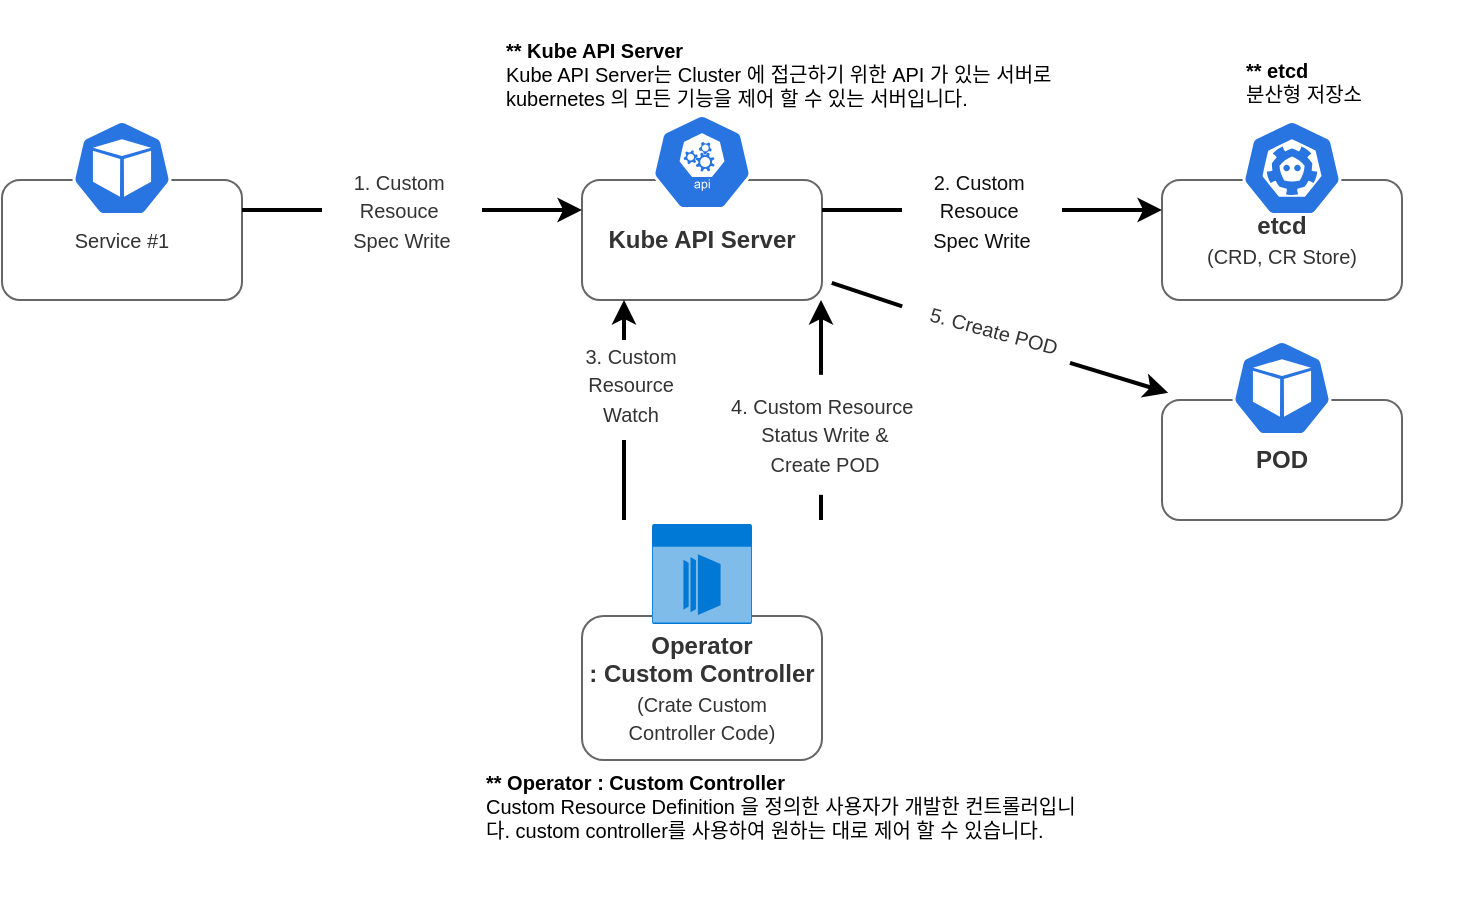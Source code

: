 <mxfile>
    <diagram id="tz4l9BjAoEfKqlFX_y91" name="Page-1">
        <mxGraphModel dx="1108" dy="668" grid="1" gridSize="10" guides="1" tooltips="1" connect="1" arrows="1" fold="1" page="1" pageScale="1" pageWidth="2339" pageHeight="3300" background="#ffffff" math="0" shadow="0">
            <root>
                <mxCell id="0"/>
                <mxCell id="1" parent="0"/>
                <mxCell id="66" value="" style="group" parent="1" vertex="1" connectable="0">
                    <mxGeometry x="90" y="790" width="120" height="90" as="geometry"/>
                </mxCell>
                <mxCell id="59" value="&lt;font style=&quot;font-size: 10px&quot;&gt;Service #1&lt;/font&gt;" style="rounded=1;whiteSpace=wrap;html=1;fontFamily=Helvetica;fontSize=12;fontColor=#333333;startSize=23;strokeColor=#666666;fillColor=#FFFFFF;" parent="66" vertex="1">
                    <mxGeometry y="30" width="120" height="60" as="geometry"/>
                </mxCell>
                <mxCell id="60" value="" style="sketch=0;html=1;dashed=0;whitespace=wrap;fillColor=#2875E2;strokeColor=#ffffff;points=[[0.005,0.63,0],[0.1,0.2,0],[0.9,0.2,0],[0.5,0,0],[0.995,0.63,0],[0.72,0.99,0],[0.5,1,0],[0.28,0.99,0]];shape=mxgraph.kubernetes.icon;prIcon=pod;rounded=0;fontFamily=Helvetica;fontSize=12;fontColor=#333333;startSize=23;" parent="66" vertex="1">
                    <mxGeometry x="35" width="50" height="48" as="geometry"/>
                </mxCell>
                <mxCell id="67" value="" style="group" parent="1" vertex="1" connectable="0">
                    <mxGeometry x="380" y="787" width="120" height="93" as="geometry"/>
                </mxCell>
                <mxCell id="16" value="&lt;b&gt;Kube API Server&lt;/b&gt;" style="rounded=1;whiteSpace=wrap;html=1;fontFamily=Helvetica;fontSize=12;fontColor=#333333;startSize=23;strokeColor=#666666;fillColor=#FFFFFF;" parent="67" vertex="1">
                    <mxGeometry y="33" width="120" height="60" as="geometry"/>
                </mxCell>
                <mxCell id="23" value="" style="sketch=0;html=1;dashed=0;whitespace=wrap;fillColor=#2875E2;strokeColor=#ffffff;points=[[0.005,0.63,0],[0.1,0.2,0],[0.9,0.2,0],[0.5,0,0],[0.995,0.63,0],[0.72,0.99,0],[0.5,1,0],[0.28,0.99,0]];shape=mxgraph.kubernetes.icon;prIcon=api;rounded=0;fontFamily=Helvetica;fontSize=12;fontColor=#333333;startSize=23;" parent="67" vertex="1">
                    <mxGeometry x="35" width="50" height="48" as="geometry"/>
                </mxCell>
                <mxCell id="68" value="" style="group" parent="1" vertex="1" connectable="0">
                    <mxGeometry x="670" y="790" width="150" height="90" as="geometry"/>
                </mxCell>
                <mxCell id="29" value="&lt;b&gt;etcd&lt;/b&gt;&lt;br&gt;&lt;font style=&quot;font-size: 10px&quot;&gt;(CRD, CR Store)&lt;/font&gt;" style="rounded=1;whiteSpace=wrap;html=1;fontFamily=Helvetica;fontSize=12;fontColor=#333333;startSize=23;strokeColor=#666666;fillColor=#FFFFFF;" parent="68" vertex="1">
                    <mxGeometry y="30" width="120" height="60" as="geometry"/>
                </mxCell>
                <mxCell id="32" value="" style="sketch=0;html=1;dashed=0;whitespace=wrap;fillColor=#2875E2;strokeColor=#ffffff;points=[[0.005,0.63,0],[0.1,0.2,0],[0.9,0.2,0],[0.5,0,0],[0.995,0.63,0],[0.72,0.99,0],[0.5,1,0],[0.28,0.99,0]];shape=mxgraph.kubernetes.icon;prIcon=etcd;rounded=0;fontFamily=Helvetica;fontSize=12;fontColor=#333333;startSize=23;" parent="68" vertex="1">
                    <mxGeometry x="40" width="50" height="48" as="geometry"/>
                </mxCell>
                <mxCell id="69" value="" style="group" parent="1" vertex="1" connectable="0">
                    <mxGeometry x="380" y="990" width="120" height="120" as="geometry"/>
                </mxCell>
                <mxCell id="37" value="&lt;b&gt;Operator&lt;br&gt;: Custom Controller&lt;br&gt;&lt;/b&gt;&lt;span style=&quot;font-size: 10px&quot;&gt;(Crate Custom &lt;br&gt;Controller Code)&lt;/span&gt;&lt;b&gt;&lt;br&gt;&lt;/b&gt;" style="rounded=1;whiteSpace=wrap;html=1;fontFamily=Helvetica;fontSize=12;fontColor=#333333;startSize=23;strokeColor=#666666;fillColor=#FFFFFF;" parent="69" vertex="1">
                    <mxGeometry y="48" width="120" height="72" as="geometry"/>
                </mxCell>
                <mxCell id="70" value="" style="group" parent="1" vertex="1" connectable="0">
                    <mxGeometry x="670" y="900" width="120" height="90" as="geometry"/>
                </mxCell>
                <mxCell id="61" value="&lt;b&gt;POD&lt;/b&gt;" style="rounded=1;whiteSpace=wrap;html=1;fontFamily=Helvetica;fontSize=12;fontColor=#333333;startSize=23;strokeColor=#666666;fillColor=#FFFFFF;" parent="70" vertex="1">
                    <mxGeometry y="30" width="120" height="60" as="geometry"/>
                </mxCell>
                <mxCell id="62" value="" style="sketch=0;html=1;dashed=0;whitespace=wrap;fillColor=#2875E2;strokeColor=#ffffff;points=[[0.005,0.63,0],[0.1,0.2,0],[0.9,0.2,0],[0.5,0,0],[0.995,0.63,0],[0.72,0.99,0],[0.5,1,0],[0.28,0.99,0]];shape=mxgraph.kubernetes.icon;prIcon=pod;rounded=0;fontFamily=Helvetica;fontSize=12;fontColor=#333333;startSize=23;" parent="70" vertex="1">
                    <mxGeometry x="35" width="50" height="48" as="geometry"/>
                </mxCell>
                <mxCell id="71" value="" style="group" parent="1" vertex="1" connectable="0">
                    <mxGeometry x="210" y="810" width="170" height="50" as="geometry"/>
                </mxCell>
                <mxCell id="19" value="&lt;font style=&quot;font-size: 10px&quot;&gt;1. Custom&amp;nbsp;&lt;br&gt;Resouce&amp;nbsp;&lt;br&gt;Spec Write&lt;/font&gt;" style="text;html=1;strokeColor=none;fillColor=#FFFFFF;align=center;verticalAlign=middle;whiteSpace=wrap;rounded=0;fontFamily=Helvetica;fontSize=12;fontColor=#333333;startSize=23;" parent="71" vertex="1">
                    <mxGeometry x="40" width="80" height="50" as="geometry"/>
                </mxCell>
                <mxCell id="21" value="" style="endArrow=none;html=1;rounded=1;fontFamily=Helvetica;fontSize=12;fontColor=#333333;startSize=23;strokeColor=#000000;strokeWidth=2;entryX=0;entryY=0.5;entryDx=0;entryDy=0;" parent="71" target="19" edge="1">
                    <mxGeometry width="50" height="50" relative="1" as="geometry">
                        <mxPoint y="25" as="sourcePoint"/>
                        <mxPoint x="170" y="25" as="targetPoint"/>
                    </mxGeometry>
                </mxCell>
                <mxCell id="30" value="" style="endArrow=classic;html=1;rounded=1;fontFamily=Helvetica;fontSize=12;fontColor=#333333;startSize=23;strokeColor=#000000;strokeWidth=2;entryX=0;entryY=0.5;entryDx=0;entryDy=0;startArrow=none;" parent="71" edge="1">
                    <mxGeometry width="50" height="50" relative="1" as="geometry">
                        <mxPoint x="120" y="25" as="sourcePoint"/>
                        <mxPoint x="170" y="25" as="targetPoint"/>
                    </mxGeometry>
                </mxCell>
                <mxCell id="72" value="" style="group" parent="1" vertex="1" connectable="0">
                    <mxGeometry x="500" y="820" width="170" height="40" as="geometry"/>
                </mxCell>
                <mxCell id="33" value="&lt;font style=&quot;font-size: 10px&quot; color=&quot;#0f0f0f&quot;&gt;2. Custom&amp;nbsp;&lt;br&gt;Resouce&amp;nbsp;&lt;br&gt;Spec Write&lt;/font&gt;" style="text;html=1;strokeColor=none;fillColor=#FFFFFF;align=center;verticalAlign=middle;whiteSpace=wrap;rounded=0;fontFamily=Helvetica;fontSize=12;fontColor=#333333;startSize=23;" parent="72" vertex="1">
                    <mxGeometry x="40" y="-5" width="80" height="40" as="geometry"/>
                </mxCell>
                <mxCell id="34" value="" style="endArrow=none;html=1;rounded=1;fontFamily=Helvetica;fontSize=12;fontColor=#333333;startSize=23;strokeColor=#000000;strokeWidth=2;entryX=0;entryY=0.5;entryDx=0;entryDy=0;" parent="72" target="33" edge="1">
                    <mxGeometry width="50" height="50" relative="1" as="geometry">
                        <mxPoint y="15" as="sourcePoint"/>
                        <mxPoint x="170" y="15" as="targetPoint"/>
                    </mxGeometry>
                </mxCell>
                <mxCell id="35" value="" style="endArrow=classic;html=1;rounded=1;fontFamily=Helvetica;fontSize=12;fontColor=#333333;startSize=23;strokeColor=#000000;strokeWidth=2;entryX=0;entryY=0.5;entryDx=0;entryDy=0;startArrow=none;" parent="72" edge="1">
                    <mxGeometry width="50" height="50" relative="1" as="geometry">
                        <mxPoint x="120" y="15" as="sourcePoint"/>
                        <mxPoint x="170" y="15" as="targetPoint"/>
                    </mxGeometry>
                </mxCell>
                <mxCell id="123" value="" style="group" parent="1" vertex="1" connectable="0">
                    <mxGeometry x="361" y="880" width="80" height="110.0" as="geometry"/>
                </mxCell>
                <mxCell id="121" value="" style="endArrow=classic;html=1;rounded=1;fontFamily=Helvetica;fontSize=12;fontColor=#333333;startSize=23;strokeColor=#000000;strokeWidth=2;startArrow=none;exitX=0.5;exitY=0;exitDx=0;exitDy=0;exitPerimeter=0;" parent="123" edge="1">
                    <mxGeometry width="50" height="50" relative="1" as="geometry">
                        <mxPoint x="40" y="40" as="sourcePoint"/>
                        <mxPoint x="40" as="targetPoint"/>
                    </mxGeometry>
                </mxCell>
                <mxCell id="122" value="" style="endArrow=none;html=1;rounded=1;fontFamily=Helvetica;fontSize=12;fontColor=#333333;startSize=23;strokeColor=#000000;strokeWidth=2;startArrow=none;exitX=0.5;exitY=0;exitDx=0;exitDy=0;exitPerimeter=0;" parent="123" edge="1">
                    <mxGeometry width="50" height="50" relative="1" as="geometry">
                        <mxPoint x="40" y="110.0" as="sourcePoint"/>
                        <mxPoint x="40" y="70.0" as="targetPoint"/>
                    </mxGeometry>
                </mxCell>
                <mxCell id="156" value="" style="group;rotation=15;" parent="1" vertex="1" connectable="0">
                    <mxGeometry x="490.34" y="887.41" width="200" height="30" as="geometry"/>
                </mxCell>
                <mxCell id="157" value="&lt;font style=&quot;font-size: 10px&quot;&gt;5. Create POD&lt;br&gt;&lt;/font&gt;" style="text;html=1;strokeColor=none;fillColor=#FFFFFF;align=center;verticalAlign=middle;whiteSpace=wrap;rounded=0;fontFamily=Helvetica;fontSize=12;fontColor=#333333;startSize=23;rotation=15;" parent="156" vertex="1">
                    <mxGeometry x="48.182" y="-7" width="94.118" height="30" as="geometry"/>
                </mxCell>
                <mxCell id="158" value="" style="endArrow=none;html=1;rounded=1;fontFamily=Helvetica;fontSize=12;fontColor=#333333;startSize=23;strokeColor=#000000;strokeWidth=2;entryX=0;entryY=0.5;entryDx=0;entryDy=0;" parent="156" target="157" edge="1">
                    <mxGeometry width="50" height="50" relative="1" as="geometry">
                        <mxPoint x="14.545" y="-16" as="sourcePoint"/>
                        <mxPoint x="186.364" y="4" as="targetPoint"/>
                    </mxGeometry>
                </mxCell>
                <mxCell id="159" value="" style="endArrow=classic;html=1;rounded=1;fontFamily=Helvetica;fontSize=12;fontColor=#333333;startSize=23;strokeColor=#000000;strokeWidth=2;startArrow=none;" parent="156" edge="1">
                    <mxGeometry width="50" height="50" relative="1" as="geometry">
                        <mxPoint x="133.636" y="24" as="sourcePoint"/>
                        <mxPoint x="182.727" y="39" as="targetPoint"/>
                    </mxGeometry>
                </mxCell>
                <mxCell id="167" value="" style="group" parent="1" vertex="1" connectable="0">
                    <mxGeometry x="439" y="880" width="121" height="110" as="geometry"/>
                </mxCell>
                <mxCell id="175" value="" style="endArrow=classic;html=1;rounded=1;fontFamily=Helvetica;fontSize=12;fontColor=#333333;startSize=23;strokeColor=#000000;strokeWidth=2;startArrow=none;exitX=0.5;exitY=0;exitDx=0;exitDy=0;exitPerimeter=0;" parent="167" edge="1">
                    <mxGeometry width="50" height="50" relative="1" as="geometry">
                        <mxPoint x="60.5" y="40.0" as="sourcePoint"/>
                        <mxPoint x="60.5" as="targetPoint"/>
                    </mxGeometry>
                </mxCell>
                <mxCell id="176" value="" style="endArrow=none;html=1;rounded=1;fontFamily=Helvetica;fontSize=12;fontColor=#333333;startSize=23;strokeColor=#000000;strokeWidth=2;startArrow=none;exitX=0.5;exitY=0;exitDx=0;exitDy=0;exitPerimeter=0;" parent="167" edge="1">
                    <mxGeometry width="50" height="50" relative="1" as="geometry">
                        <mxPoint x="60.5" y="110" as="sourcePoint"/>
                        <mxPoint x="60.5" y="70.0" as="targetPoint"/>
                    </mxGeometry>
                </mxCell>
                <mxCell id="179" value="" style="group;fillColor=#FFFFFF;" parent="1" vertex="1" connectable="0">
                    <mxGeometry x="366" y="900" width="77" height="44" as="geometry"/>
                </mxCell>
                <mxCell id="180" value="" style="group" parent="179" vertex="1" connectable="0">
                    <mxGeometry width="77" height="44" as="geometry"/>
                </mxCell>
                <mxCell id="181" value="" style="group" parent="180" vertex="1" connectable="0">
                    <mxGeometry width="77" height="44" as="geometry"/>
                </mxCell>
                <mxCell id="182" value="" style="group" parent="181" vertex="1" connectable="0">
                    <mxGeometry width="77" height="44" as="geometry"/>
                </mxCell>
                <mxCell id="183" value="" style="group" parent="182" vertex="1" connectable="0">
                    <mxGeometry width="77" height="44" as="geometry"/>
                </mxCell>
                <mxCell id="184" value="" style="group" parent="183" vertex="1" connectable="0">
                    <mxGeometry width="77" height="44" as="geometry"/>
                </mxCell>
                <mxCell id="185" value="&lt;font style=&quot;font-size: 10px&quot;&gt;3. Custom Resource&lt;br&gt;Watch&lt;/font&gt;" style="text;html=1;strokeColor=none;fillColor=none;align=center;verticalAlign=middle;whiteSpace=wrap;rounded=0;fontFamily=Helvetica;fontSize=12;fontColor=#333333;startSize=23;" parent="184" vertex="1">
                    <mxGeometry width="77" height="44" as="geometry"/>
                </mxCell>
                <mxCell id="186" value="" style="group;fillColor=#FFFFFF;" parent="1" vertex="1" connectable="0">
                    <mxGeometry x="441" y="917.41" width="121" height="60" as="geometry"/>
                </mxCell>
                <mxCell id="187" value="" style="group" parent="186" vertex="1" connectable="0">
                    <mxGeometry width="121" height="60" as="geometry"/>
                </mxCell>
                <mxCell id="188" value="" style="group" parent="187" vertex="1" connectable="0">
                    <mxGeometry width="121" height="60" as="geometry"/>
                </mxCell>
                <mxCell id="189" value="" style="group" parent="188" vertex="1" connectable="0">
                    <mxGeometry width="121" height="60" as="geometry"/>
                </mxCell>
                <mxCell id="190" value="" style="group" parent="189" vertex="1" connectable="0">
                    <mxGeometry width="121" height="60" as="geometry"/>
                </mxCell>
                <mxCell id="191" value="" style="group" parent="190" vertex="1" connectable="0">
                    <mxGeometry width="121" height="60" as="geometry"/>
                </mxCell>
                <mxCell id="192" value="&lt;font style=&quot;font-size: 10px&quot;&gt;4. Custom Resource&amp;nbsp;&lt;br&gt;Status Write &amp;amp;&lt;br&gt;Create POD&lt;br&gt;&lt;/font&gt;" style="text;html=1;strokeColor=none;fillColor=none;align=center;verticalAlign=middle;whiteSpace=wrap;rounded=0;fontFamily=Helvetica;fontSize=12;fontColor=#333333;startSize=23;" parent="191" vertex="1">
                    <mxGeometry width="121" height="60" as="geometry"/>
                </mxCell>
                <mxCell id="193" value="" style="html=1;strokeColor=none;fillColor=#0079D6;labelPosition=center;verticalLabelPosition=middle;verticalAlign=top;align=center;fontSize=12;outlineConnect=0;spacingTop=-6;fontColor=#FFFFFF;sketch=0;shape=mxgraph.sitemap.slideshow;rounded=0;fontFamily=Helvetica;startSize=23;" vertex="1" parent="1">
                    <mxGeometry x="415" y="992" width="50" height="50" as="geometry"/>
                </mxCell>
                <mxCell id="194" value="&lt;h4 class=&quot;graf graf--h4&quot;&gt;&lt;br&gt;&lt;/h4&gt;&lt;h4 class=&quot;graf graf--h4&quot;&gt;&lt;font color=&quot;#000000&quot;&gt;** Operator&amp;nbsp;: Custom Controller&amp;nbsp;&lt;br&gt;&lt;span style=&quot;font-weight: normal&quot;&gt;Custom Resource Definition 을 정의한 사용자가 개발한 컨트롤러입니다. custom controller를 사용하여 원하는 대로 제어 할 수 있습니다.&lt;/span&gt;&lt;/font&gt;&lt;/h4&gt;&lt;p class=&quot;graf graf--p graf--empty&quot;&gt;&lt;br&gt;&lt;/p&gt;" style="text;whiteSpace=wrap;html=1;fontSize=10;" vertex="1" parent="1">
                    <mxGeometry x="330" y="1070" width="300" height="100" as="geometry"/>
                </mxCell>
                <mxCell id="196" value="&lt;h4 class=&quot;graf graf--h4&quot;&gt;&lt;font color=&quot;#000000&quot;&gt;&lt;strong class=&quot;markup--strong markup--h4-strong&quot;&gt;** Kube API&amp;nbsp;Server&lt;br&gt;&lt;/strong&gt;&lt;span style=&quot;font-weight: normal&quot;&gt;Kube API Server는 Cluster 에 접근하기 위한 API 가 있는 서버로 kubernetes 의 모든 기능을 제어 할 수 있는 서버입니다.&amp;nbsp;&lt;/span&gt;&lt;/font&gt;&lt;/h4&gt;&lt;h4 class=&quot;graf graf--h4&quot;&gt;&lt;br&gt;&lt;/h4&gt;" style="text;whiteSpace=wrap;html=1;fontSize=10;" vertex="1" parent="1">
                    <mxGeometry x="340" y="730" width="300" height="100" as="geometry"/>
                </mxCell>
                <mxCell id="197" value="&lt;h4 class=&quot;graf graf--h4&quot; style=&quot;color: rgb(240 , 240 , 240)&quot;&gt;&lt;span style=&quot;color: rgb(0 , 0 , 0)&quot;&gt;** etcd&lt;br&gt;&lt;/span&gt;&lt;span style=&quot;color: rgb(0 , 0 , 0) ; font-weight: normal&quot;&gt;분산형 저장소&lt;/span&gt;&lt;br&gt;&lt;/h4&gt;" style="text;whiteSpace=wrap;html=1;fontSize=10;fontColor=#000000;" vertex="1" parent="1">
                    <mxGeometry x="710" y="740" width="110" height="50" as="geometry"/>
                </mxCell>
            </root>
        </mxGraphModel>
    </diagram>
</mxfile>